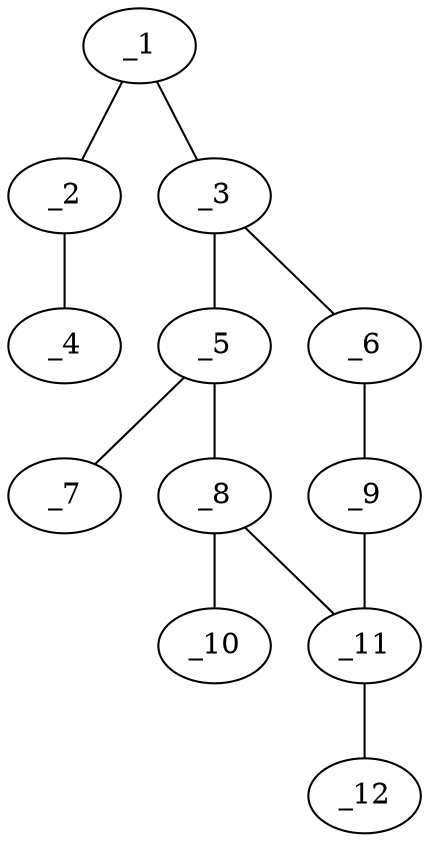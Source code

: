 graph molid63599 {
	_1	 [charge=0,
		chem=1,
		symbol="C  ",
		x="3.7321",
		y="0.5"];
	_2	 [charge=0,
		chem=1,
		symbol="C  ",
		x="2.866",
		y=0];
	_1 -- _2	 [valence=1];
	_3	 [charge=0,
		chem=4,
		symbol="N  ",
		x="4.5981",
		y=0];
	_1 -- _3	 [valence=1];
	_4	 [charge=0,
		chem=7,
		symbol="Cl ",
		x=2,
		y="0.5"];
	_2 -- _4	 [valence=1];
	_5	 [charge=0,
		chem=1,
		symbol="C  ",
		x="5.4641",
		y="0.5"];
	_3 -- _5	 [valence=1];
	_6	 [charge=0,
		chem=4,
		symbol="N  ",
		x="4.5981",
		y="-1"];
	_3 -- _6	 [valence=1];
	_7	 [charge=0,
		chem=2,
		symbol="O  ",
		x="5.4641",
		y="1.5"];
	_5 -- _7	 [valence=2];
	_8	 [charge=0,
		chem=1,
		symbol="C  ",
		x="6.3301",
		y=0];
	_5 -- _8	 [valence=1];
	_9	 [charge=0,
		chem=1,
		symbol="C  ",
		x="5.4641",
		y="-1.5"];
	_6 -- _9	 [valence=2];
	_10	 [charge=0,
		chem=7,
		symbol="Cl ",
		x="7.1962",
		y="0.5"];
	_8 -- _10	 [valence=1];
	_11	 [charge=0,
		chem=1,
		symbol="C  ",
		x="6.3301",
		y="-1"];
	_8 -- _11	 [valence=2];
	_9 -- _11	 [valence=1];
	_12	 [charge=0,
		chem=7,
		symbol="Cl ",
		x="7.1961",
		y="-1.5"];
	_11 -- _12	 [valence=1];
}
